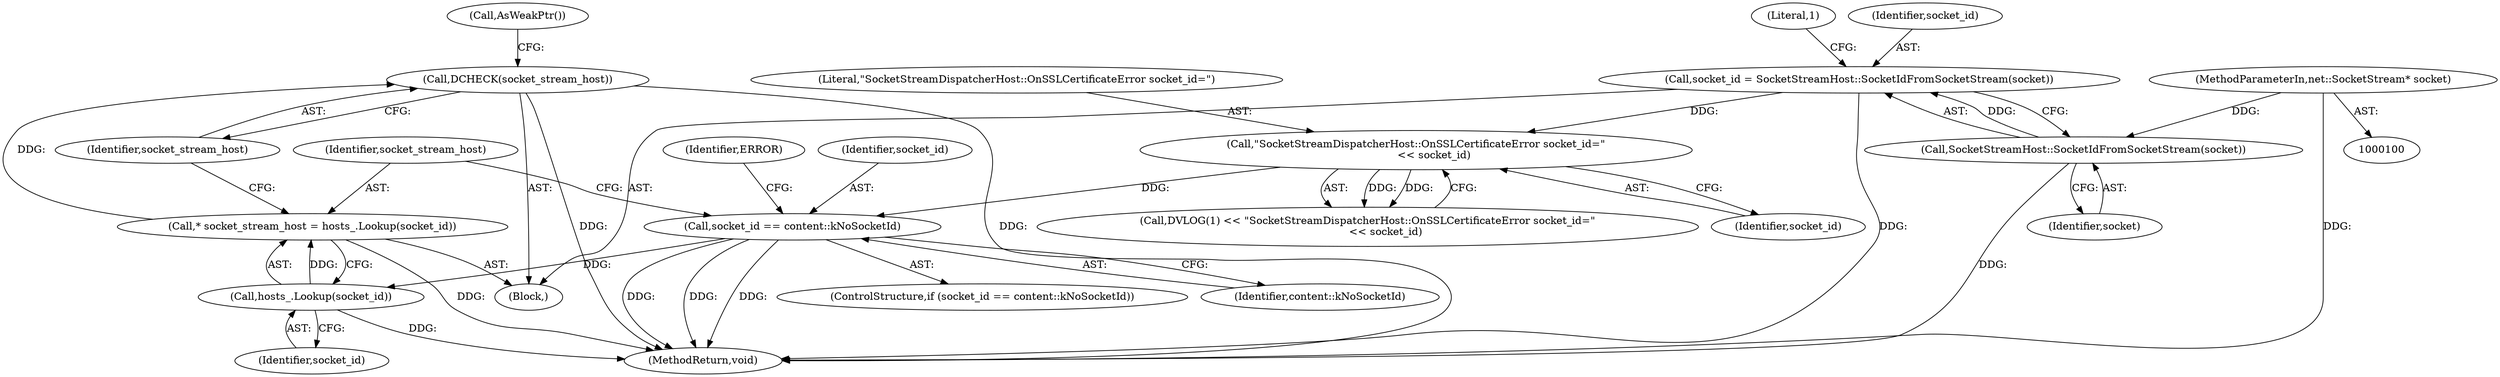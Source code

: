 digraph "0_Chrome_5385c44d9634d00b1cec2abf0fe7290d4205c7b0_3@pointer" {
"1000131" [label="(Call,DCHECK(socket_stream_host))"];
"1000127" [label="(Call,* socket_stream_host = hosts_.Lookup(socket_id))"];
"1000129" [label="(Call,hosts_.Lookup(socket_id))"];
"1000117" [label="(Call,socket_id == content::kNoSocketId)"];
"1000113" [label="(Call,\"SocketStreamDispatcherHost::OnSSLCertificateError socket_id=\"\n           << socket_id)"];
"1000106" [label="(Call,socket_id = SocketStreamHost::SocketIdFromSocketStream(socket))"];
"1000108" [label="(Call,SocketStreamHost::SocketIdFromSocketStream(socket))"];
"1000101" [label="(MethodParameterIn,net::SocketStream* socket)"];
"1000129" [label="(Call,hosts_.Lookup(socket_id))"];
"1000112" [label="(Literal,1)"];
"1000104" [label="(Block,)"];
"1000143" [label="(MethodReturn,void)"];
"1000115" [label="(Identifier,socket_id)"];
"1000131" [label="(Call,DCHECK(socket_stream_host))"];
"1000108" [label="(Call,SocketStreamHost::SocketIdFromSocketStream(socket))"];
"1000116" [label="(ControlStructure,if (socket_id == content::kNoSocketId))"];
"1000128" [label="(Identifier,socket_stream_host)"];
"1000119" [label="(Identifier,content::kNoSocketId)"];
"1000123" [label="(Identifier,ERROR)"];
"1000135" [label="(Call,AsWeakPtr())"];
"1000117" [label="(Call,socket_id == content::kNoSocketId)"];
"1000110" [label="(Call,DVLOG(1) << \"SocketStreamDispatcherHost::OnSSLCertificateError socket_id=\"\n           << socket_id)"];
"1000101" [label="(MethodParameterIn,net::SocketStream* socket)"];
"1000114" [label="(Literal,\"SocketStreamDispatcherHost::OnSSLCertificateError socket_id=\")"];
"1000109" [label="(Identifier,socket)"];
"1000107" [label="(Identifier,socket_id)"];
"1000118" [label="(Identifier,socket_id)"];
"1000127" [label="(Call,* socket_stream_host = hosts_.Lookup(socket_id))"];
"1000113" [label="(Call,\"SocketStreamDispatcherHost::OnSSLCertificateError socket_id=\"\n           << socket_id)"];
"1000106" [label="(Call,socket_id = SocketStreamHost::SocketIdFromSocketStream(socket))"];
"1000130" [label="(Identifier,socket_id)"];
"1000132" [label="(Identifier,socket_stream_host)"];
"1000131" -> "1000104"  [label="AST: "];
"1000131" -> "1000132"  [label="CFG: "];
"1000132" -> "1000131"  [label="AST: "];
"1000135" -> "1000131"  [label="CFG: "];
"1000131" -> "1000143"  [label="DDG: "];
"1000131" -> "1000143"  [label="DDG: "];
"1000127" -> "1000131"  [label="DDG: "];
"1000127" -> "1000104"  [label="AST: "];
"1000127" -> "1000129"  [label="CFG: "];
"1000128" -> "1000127"  [label="AST: "];
"1000129" -> "1000127"  [label="AST: "];
"1000132" -> "1000127"  [label="CFG: "];
"1000127" -> "1000143"  [label="DDG: "];
"1000129" -> "1000127"  [label="DDG: "];
"1000129" -> "1000130"  [label="CFG: "];
"1000130" -> "1000129"  [label="AST: "];
"1000129" -> "1000143"  [label="DDG: "];
"1000117" -> "1000129"  [label="DDG: "];
"1000117" -> "1000116"  [label="AST: "];
"1000117" -> "1000119"  [label="CFG: "];
"1000118" -> "1000117"  [label="AST: "];
"1000119" -> "1000117"  [label="AST: "];
"1000123" -> "1000117"  [label="CFG: "];
"1000128" -> "1000117"  [label="CFG: "];
"1000117" -> "1000143"  [label="DDG: "];
"1000117" -> "1000143"  [label="DDG: "];
"1000117" -> "1000143"  [label="DDG: "];
"1000113" -> "1000117"  [label="DDG: "];
"1000113" -> "1000110"  [label="AST: "];
"1000113" -> "1000115"  [label="CFG: "];
"1000114" -> "1000113"  [label="AST: "];
"1000115" -> "1000113"  [label="AST: "];
"1000110" -> "1000113"  [label="CFG: "];
"1000113" -> "1000110"  [label="DDG: "];
"1000113" -> "1000110"  [label="DDG: "];
"1000106" -> "1000113"  [label="DDG: "];
"1000106" -> "1000104"  [label="AST: "];
"1000106" -> "1000108"  [label="CFG: "];
"1000107" -> "1000106"  [label="AST: "];
"1000108" -> "1000106"  [label="AST: "];
"1000112" -> "1000106"  [label="CFG: "];
"1000106" -> "1000143"  [label="DDG: "];
"1000108" -> "1000106"  [label="DDG: "];
"1000108" -> "1000109"  [label="CFG: "];
"1000109" -> "1000108"  [label="AST: "];
"1000108" -> "1000143"  [label="DDG: "];
"1000101" -> "1000108"  [label="DDG: "];
"1000101" -> "1000100"  [label="AST: "];
"1000101" -> "1000143"  [label="DDG: "];
}
